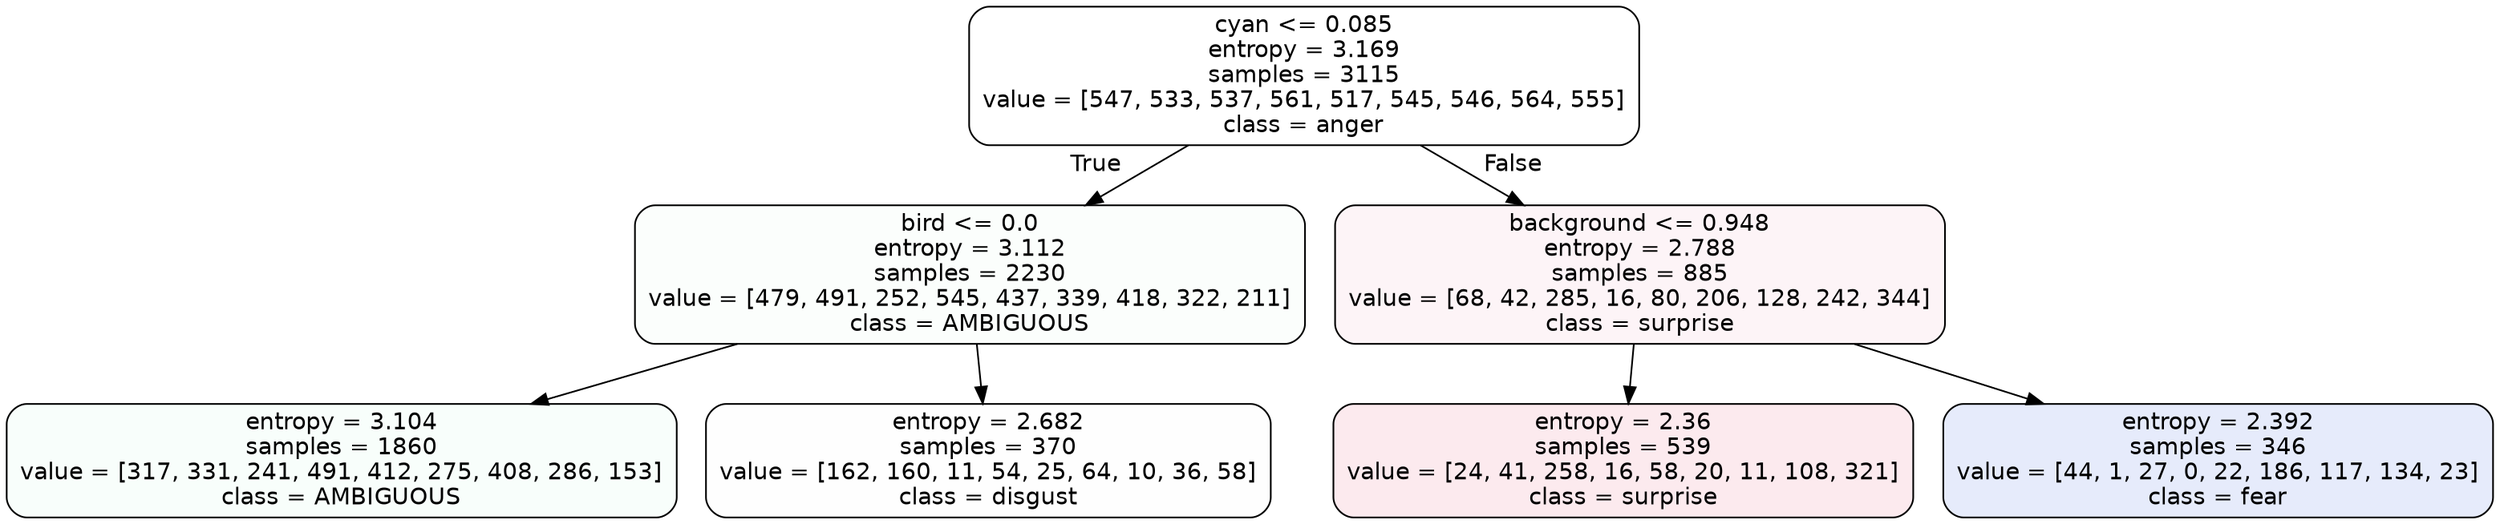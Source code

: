 digraph Tree {
node [shape=box, style="filled, rounded", color="black", fontname=helvetica] ;
edge [fontname=helvetica] ;
0 [label="cyan <= 0.085\nentropy = 3.169\nsamples = 3115\nvalue = [547, 533, 537, 561, 517, 545, 546, 564, 555]\nclass = anger", fillcolor="#e539d700"] ;
1 [label="bird <= 0.0\nentropy = 3.112\nsamples = 2230\nvalue = [479, 491, 252, 545, 437, 339, 418, 322, 211]\nclass = AMBIGUOUS", fillcolor="#39e58105"] ;
0 -> 1 [labeldistance=2.5, labelangle=45, headlabel="True"] ;
2 [label="entropy = 3.104\nsamples = 1860\nvalue = [317, 331, 241, 491, 412, 275, 408, 286, 153]\nclass = AMBIGUOUS", fillcolor="#39e58108"] ;
1 -> 2 ;
3 [label="entropy = 2.682\nsamples = 370\nvalue = [162, 160, 11, 54, 25, 64, 10, 36, 58]\nclass = disgust", fillcolor="#e5813901"] ;
1 -> 3 ;
4 [label="background <= 0.948\nentropy = 2.788\nsamples = 885\nvalue = [68, 42, 285, 16, 80, 206, 128, 242, 344]\nclass = surprise", fillcolor="#e539640d"] ;
0 -> 4 [labeldistance=2.5, labelangle=-45, headlabel="False"] ;
5 [label="entropy = 2.36\nsamples = 539\nvalue = [24, 41, 258, 16, 58, 20, 11, 108, 321]\nclass = surprise", fillcolor="#e539641b"] ;
4 -> 5 ;
6 [label="entropy = 2.392\nsamples = 346\nvalue = [44, 1, 27, 0, 22, 186, 117, 134, 23]\nclass = fear", fillcolor="#3964e520"] ;
4 -> 6 ;
}